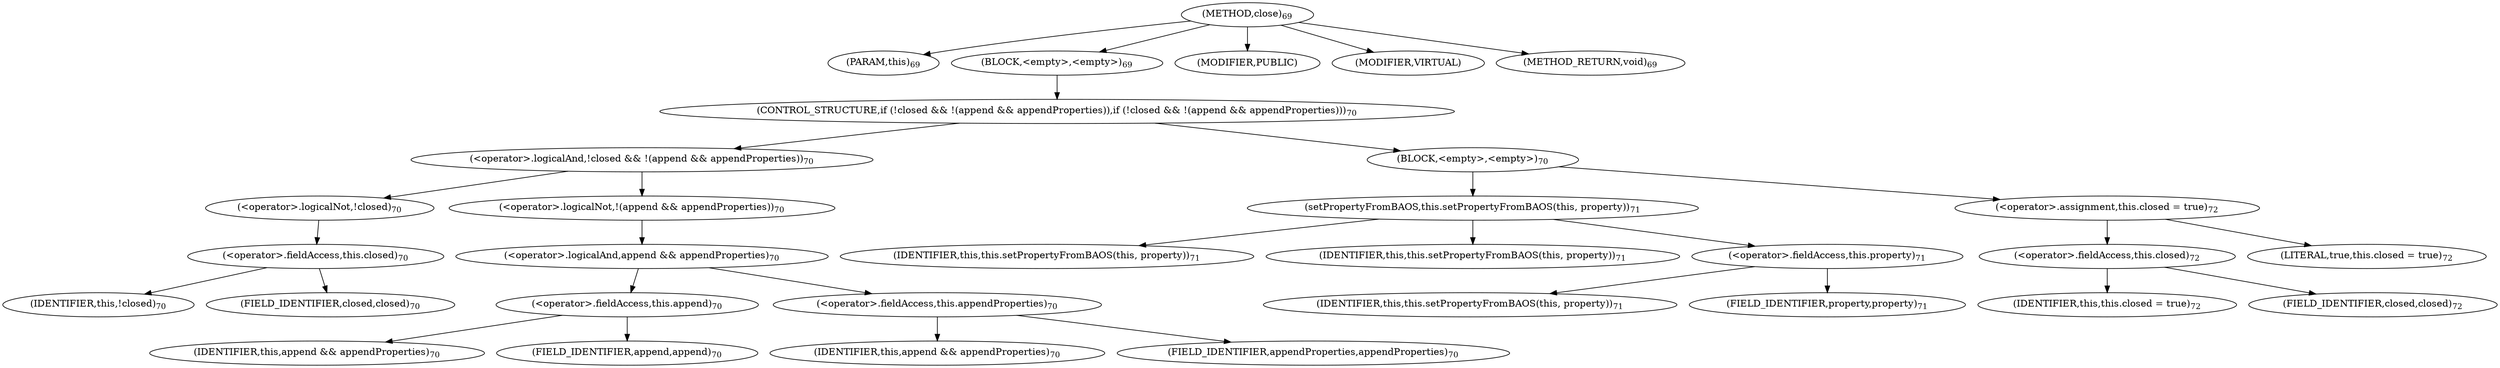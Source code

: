 digraph "close" {  
"197" [label = <(METHOD,close)<SUB>69</SUB>> ]
"7" [label = <(PARAM,this)<SUB>69</SUB>> ]
"198" [label = <(BLOCK,&lt;empty&gt;,&lt;empty&gt;)<SUB>69</SUB>> ]
"199" [label = <(CONTROL_STRUCTURE,if (!closed &amp;&amp; !(append &amp;&amp; appendProperties)),if (!closed &amp;&amp; !(append &amp;&amp; appendProperties)))<SUB>70</SUB>> ]
"200" [label = <(&lt;operator&gt;.logicalAnd,!closed &amp;&amp; !(append &amp;&amp; appendProperties))<SUB>70</SUB>> ]
"201" [label = <(&lt;operator&gt;.logicalNot,!closed)<SUB>70</SUB>> ]
"202" [label = <(&lt;operator&gt;.fieldAccess,this.closed)<SUB>70</SUB>> ]
"203" [label = <(IDENTIFIER,this,!closed)<SUB>70</SUB>> ]
"204" [label = <(FIELD_IDENTIFIER,closed,closed)<SUB>70</SUB>> ]
"205" [label = <(&lt;operator&gt;.logicalNot,!(append &amp;&amp; appendProperties))<SUB>70</SUB>> ]
"206" [label = <(&lt;operator&gt;.logicalAnd,append &amp;&amp; appendProperties)<SUB>70</SUB>> ]
"207" [label = <(&lt;operator&gt;.fieldAccess,this.append)<SUB>70</SUB>> ]
"208" [label = <(IDENTIFIER,this,append &amp;&amp; appendProperties)<SUB>70</SUB>> ]
"209" [label = <(FIELD_IDENTIFIER,append,append)<SUB>70</SUB>> ]
"210" [label = <(&lt;operator&gt;.fieldAccess,this.appendProperties)<SUB>70</SUB>> ]
"211" [label = <(IDENTIFIER,this,append &amp;&amp; appendProperties)<SUB>70</SUB>> ]
"212" [label = <(FIELD_IDENTIFIER,appendProperties,appendProperties)<SUB>70</SUB>> ]
"213" [label = <(BLOCK,&lt;empty&gt;,&lt;empty&gt;)<SUB>70</SUB>> ]
"214" [label = <(setPropertyFromBAOS,this.setPropertyFromBAOS(this, property))<SUB>71</SUB>> ]
"8" [label = <(IDENTIFIER,this,this.setPropertyFromBAOS(this, property))<SUB>71</SUB>> ]
"6" [label = <(IDENTIFIER,this,this.setPropertyFromBAOS(this, property))<SUB>71</SUB>> ]
"215" [label = <(&lt;operator&gt;.fieldAccess,this.property)<SUB>71</SUB>> ]
"216" [label = <(IDENTIFIER,this,this.setPropertyFromBAOS(this, property))<SUB>71</SUB>> ]
"217" [label = <(FIELD_IDENTIFIER,property,property)<SUB>71</SUB>> ]
"218" [label = <(&lt;operator&gt;.assignment,this.closed = true)<SUB>72</SUB>> ]
"219" [label = <(&lt;operator&gt;.fieldAccess,this.closed)<SUB>72</SUB>> ]
"220" [label = <(IDENTIFIER,this,this.closed = true)<SUB>72</SUB>> ]
"221" [label = <(FIELD_IDENTIFIER,closed,closed)<SUB>72</SUB>> ]
"222" [label = <(LITERAL,true,this.closed = true)<SUB>72</SUB>> ]
"223" [label = <(MODIFIER,PUBLIC)> ]
"224" [label = <(MODIFIER,VIRTUAL)> ]
"225" [label = <(METHOD_RETURN,void)<SUB>69</SUB>> ]
  "197" -> "7" 
  "197" -> "198" 
  "197" -> "223" 
  "197" -> "224" 
  "197" -> "225" 
  "198" -> "199" 
  "199" -> "200" 
  "199" -> "213" 
  "200" -> "201" 
  "200" -> "205" 
  "201" -> "202" 
  "202" -> "203" 
  "202" -> "204" 
  "205" -> "206" 
  "206" -> "207" 
  "206" -> "210" 
  "207" -> "208" 
  "207" -> "209" 
  "210" -> "211" 
  "210" -> "212" 
  "213" -> "214" 
  "213" -> "218" 
  "214" -> "8" 
  "214" -> "6" 
  "214" -> "215" 
  "215" -> "216" 
  "215" -> "217" 
  "218" -> "219" 
  "218" -> "222" 
  "219" -> "220" 
  "219" -> "221" 
}
